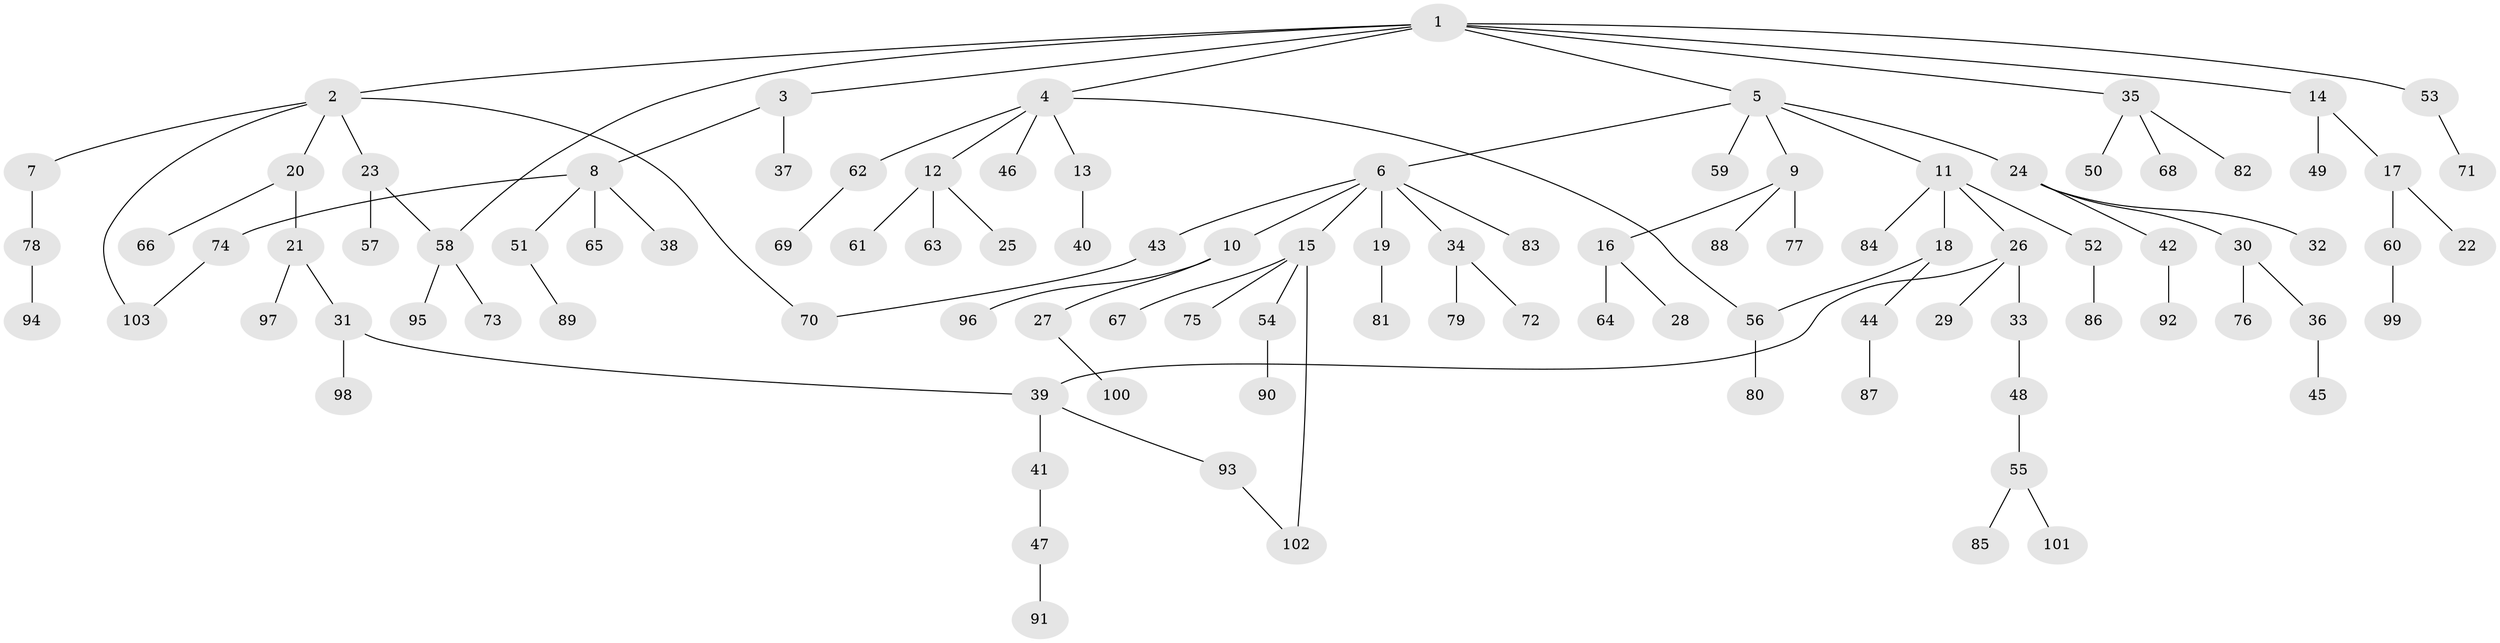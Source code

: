 // coarse degree distribution, {8: 0.016129032258064516, 6: 0.03225806451612903, 2: 0.3709677419354839, 5: 0.03225806451612903, 4: 0.06451612903225806, 3: 0.0967741935483871, 1: 0.3870967741935484}
// Generated by graph-tools (version 1.1) at 2025/48/03/04/25 22:48:46]
// undirected, 103 vertices, 108 edges
graph export_dot {
  node [color=gray90,style=filled];
  1;
  2;
  3;
  4;
  5;
  6;
  7;
  8;
  9;
  10;
  11;
  12;
  13;
  14;
  15;
  16;
  17;
  18;
  19;
  20;
  21;
  22;
  23;
  24;
  25;
  26;
  27;
  28;
  29;
  30;
  31;
  32;
  33;
  34;
  35;
  36;
  37;
  38;
  39;
  40;
  41;
  42;
  43;
  44;
  45;
  46;
  47;
  48;
  49;
  50;
  51;
  52;
  53;
  54;
  55;
  56;
  57;
  58;
  59;
  60;
  61;
  62;
  63;
  64;
  65;
  66;
  67;
  68;
  69;
  70;
  71;
  72;
  73;
  74;
  75;
  76;
  77;
  78;
  79;
  80;
  81;
  82;
  83;
  84;
  85;
  86;
  87;
  88;
  89;
  90;
  91;
  92;
  93;
  94;
  95;
  96;
  97;
  98;
  99;
  100;
  101;
  102;
  103;
  1 -- 2;
  1 -- 3;
  1 -- 4;
  1 -- 5;
  1 -- 14;
  1 -- 35;
  1 -- 53;
  1 -- 58;
  2 -- 7;
  2 -- 20;
  2 -- 23;
  2 -- 103;
  2 -- 70;
  3 -- 8;
  3 -- 37;
  4 -- 12;
  4 -- 13;
  4 -- 46;
  4 -- 56;
  4 -- 62;
  5 -- 6;
  5 -- 9;
  5 -- 11;
  5 -- 24;
  5 -- 59;
  6 -- 10;
  6 -- 15;
  6 -- 19;
  6 -- 34;
  6 -- 43;
  6 -- 83;
  7 -- 78;
  8 -- 38;
  8 -- 51;
  8 -- 65;
  8 -- 74;
  9 -- 16;
  9 -- 77;
  9 -- 88;
  10 -- 27;
  10 -- 96;
  11 -- 18;
  11 -- 26;
  11 -- 52;
  11 -- 84;
  12 -- 25;
  12 -- 61;
  12 -- 63;
  13 -- 40;
  14 -- 17;
  14 -- 49;
  15 -- 54;
  15 -- 67;
  15 -- 75;
  15 -- 102;
  16 -- 28;
  16 -- 64;
  17 -- 22;
  17 -- 60;
  18 -- 44;
  18 -- 56;
  19 -- 81;
  20 -- 21;
  20 -- 66;
  21 -- 31;
  21 -- 97;
  23 -- 57;
  23 -- 58;
  24 -- 30;
  24 -- 32;
  24 -- 42;
  26 -- 29;
  26 -- 33;
  26 -- 39;
  27 -- 100;
  30 -- 36;
  30 -- 76;
  31 -- 39;
  31 -- 98;
  33 -- 48;
  34 -- 72;
  34 -- 79;
  35 -- 50;
  35 -- 68;
  35 -- 82;
  36 -- 45;
  39 -- 41;
  39 -- 93;
  41 -- 47;
  42 -- 92;
  43 -- 70;
  44 -- 87;
  47 -- 91;
  48 -- 55;
  51 -- 89;
  52 -- 86;
  53 -- 71;
  54 -- 90;
  55 -- 85;
  55 -- 101;
  56 -- 80;
  58 -- 73;
  58 -- 95;
  60 -- 99;
  62 -- 69;
  74 -- 103;
  78 -- 94;
  93 -- 102;
}
